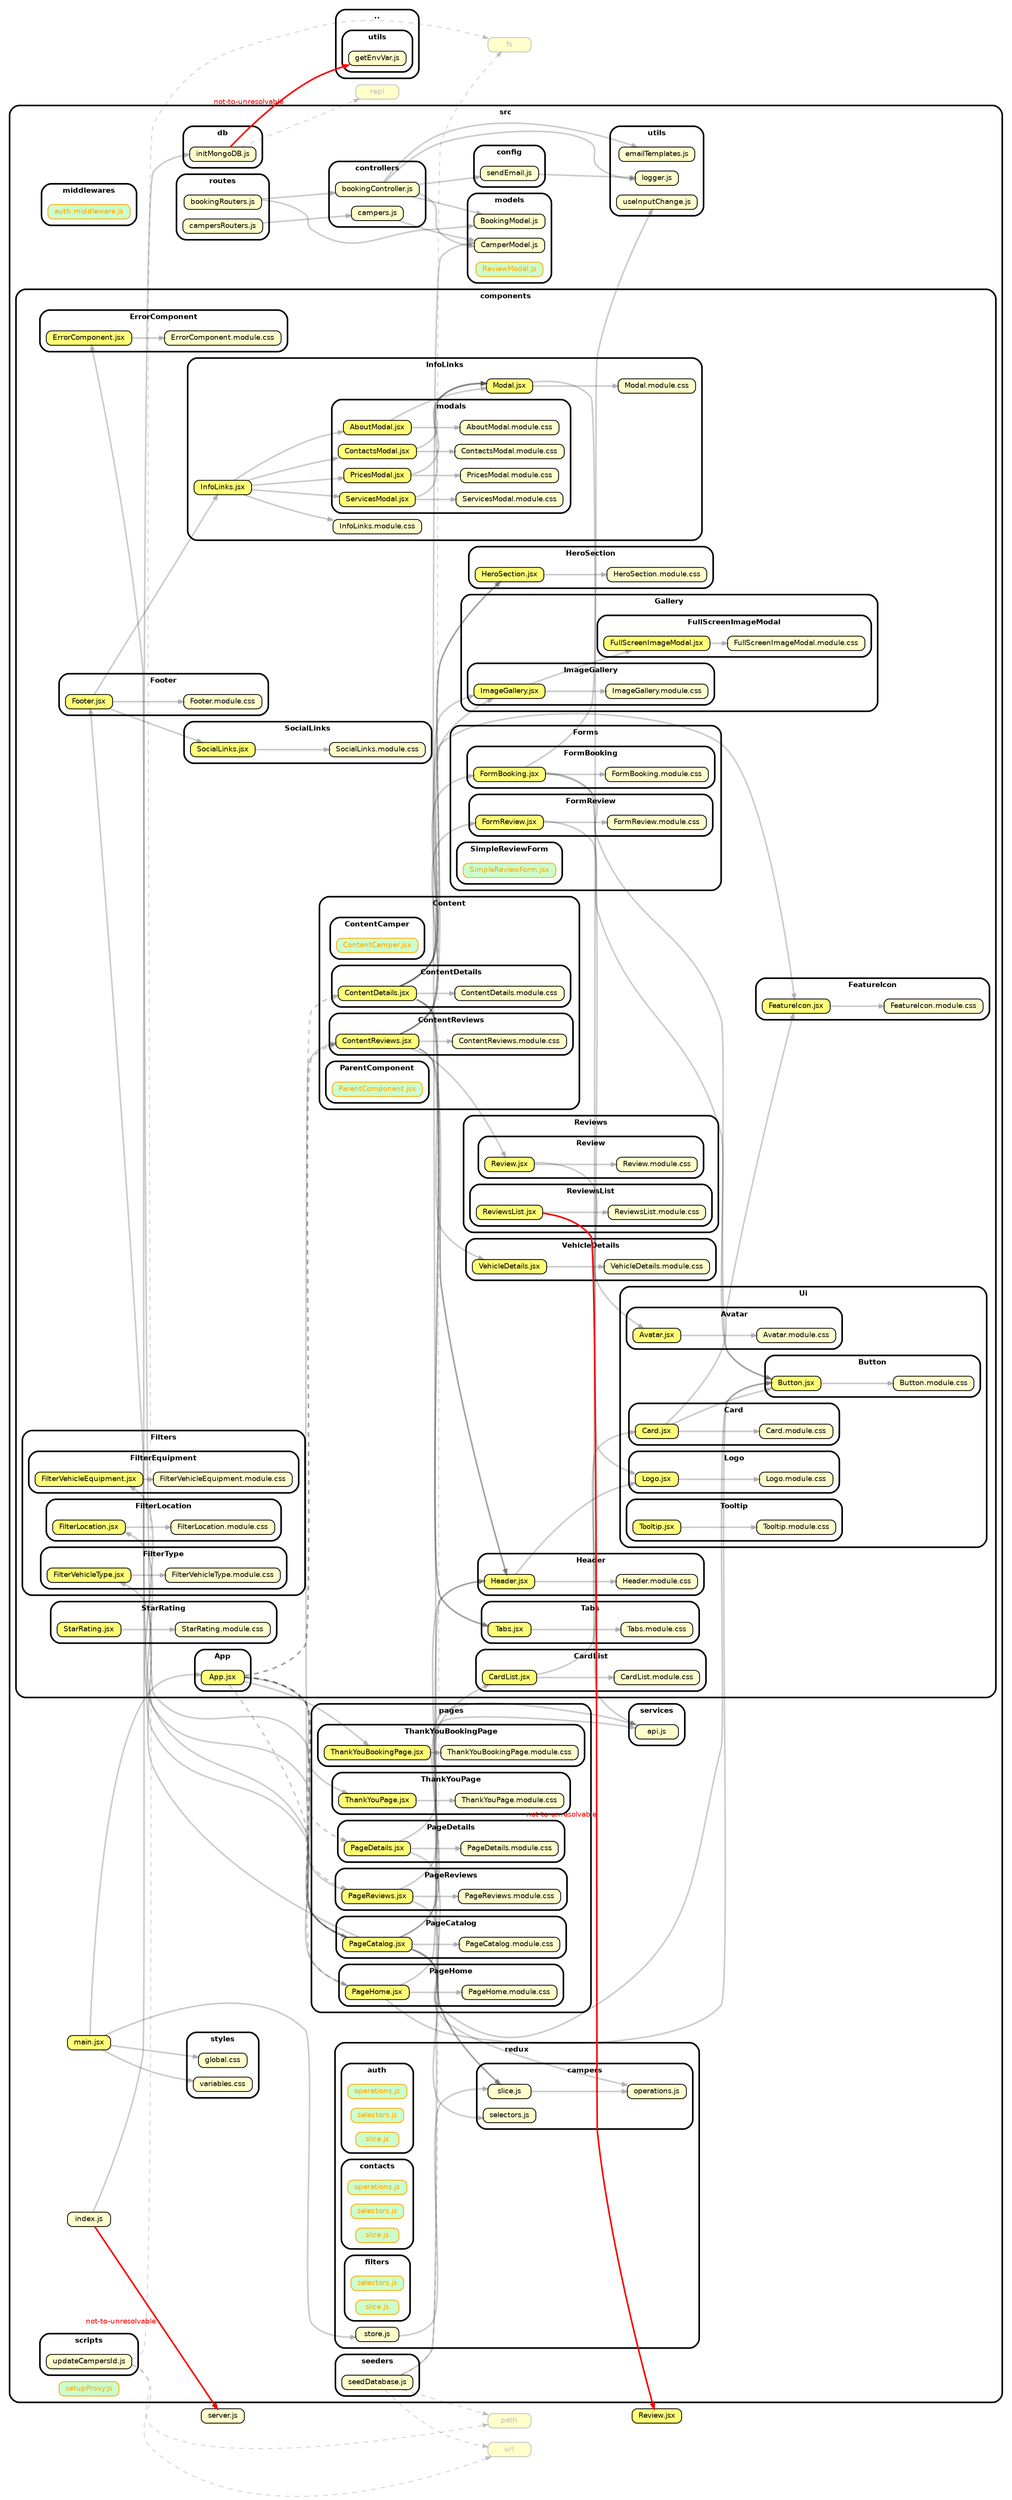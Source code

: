 strict digraph "dependency-cruiser output"{
    rankdir="LR" splines="true" overlap="false" nodesep="0.16" ranksep="0.18" fontname="Helvetica-bold" fontsize="9" style="rounded,bold,filled" fillcolor="#ffffff" compound="true"
    node [shape="box" style="rounded, filled" height="0.2" color="black" fillcolor="#ffffcc" fontcolor="black" fontname="Helvetica" fontsize="9"]
    edge [arrowhead="normal" arrowsize="0.6" penwidth="2.0" color="#00000033" fontname="Helvetica" fontsize="9"]

    subgraph "cluster_.." {label=".." subgraph "cluster_../utils" {label="utils" "../utils/getEnvVar.js" [label=<getEnvVar.js> tooltip="getEnvVar.js" ] } }
    "./Review.jsx" [label=<Review.jsx> tooltip="Review.jsx" fillcolor="#ffff77"]
    "./server.js" [label=<server.js> tooltip="server.js" ]
    "fs" [label=<fs> tooltip="fs" URL="https://nodejs.org/api/fs.html" color="grey" fontcolor="grey"]
    "path" [label=<path> tooltip="path" URL="https://nodejs.org/api/path.html" color="grey" fontcolor="grey"]
    "repl" [label=<repl> tooltip="repl" URL="https://nodejs.org/api/repl.html" color="grey" fontcolor="grey"]
    subgraph "cluster_src" {label="src" subgraph "cluster_src/components" {label="components" subgraph "cluster_src/components/App" {label="App" "src/components/App/App.jsx" [label=<App.jsx> tooltip="App.jsx" URL="src/components/App/App.jsx" fillcolor="#ffff77"] } } }
    "src/components/App/App.jsx" -> "src/pages/PageCatalog/PageCatalog.jsx" [style="dashed"]
    "src/components/App/App.jsx" -> "src/pages/PageDetails/PageDetails.jsx" [style="dashed"]
    "src/components/App/App.jsx" -> "src/pages/PageHome/PageHome.jsx" [style="dashed"]
    "src/components/App/App.jsx" -> "src/pages/PageReviews/PageReviews.jsx" [style="dashed"]
    "src/components/App/App.jsx" -> "src/pages/ThankYouBookingPage/ThankYouBookingPage.jsx"
    "src/components/App/App.jsx" -> "src/pages/ThankYouPage/ThankYouPage.jsx"
    "src/components/App/App.jsx" -> "src/components/Content/ContentDetails/ContentDetails.jsx" [style="dashed"]
    "src/components/App/App.jsx" -> "src/components/Content/ContentReviews/ContentReviews.jsx" [style="dashed"]
    subgraph "cluster_src" {label="src" subgraph "cluster_src/components" {label="components" subgraph "cluster_src/components/CardList" {label="CardList" "src/components/CardList/CardList.jsx" [label=<CardList.jsx> tooltip="CardList.jsx" URL="src/components/CardList/CardList.jsx" fillcolor="#ffff77"] } } }
    "src/components/CardList/CardList.jsx" -> "src/components/Ui/Card/Card.jsx"
    "src/components/CardList/CardList.jsx" -> "src/components/CardList/CardList.module.css"
    subgraph "cluster_src" {label="src" subgraph "cluster_src/components" {label="components" subgraph "cluster_src/components/CardList" {label="CardList" "src/components/CardList/CardList.module.css" [label=<CardList.module.css> tooltip="CardList.module.css" URL="src/components/CardList/CardList.module.css" ] } } }
    subgraph "cluster_src" {label="src" subgraph "cluster_src/components" {label="components" subgraph "cluster_src/components/Content" {label="Content" subgraph "cluster_src/components/Content/ContentCamper" {label="ContentCamper" "src/components/Content/ContentCamper/ContentCamper.jsx" [label=<ContentCamper.jsx> tooltip="no-orphans" URL="src/components/Content/ContentCamper/ContentCamper.jsx" fillcolor="#ccffcc" fontcolor="orange" color="orange"] } } } }
    subgraph "cluster_src" {label="src" subgraph "cluster_src/components" {label="components" subgraph "cluster_src/components/Content" {label="Content" subgraph "cluster_src/components/Content/ContentDetails" {label="ContentDetails" "src/components/Content/ContentDetails/ContentDetails.jsx" [label=<ContentDetails.jsx> tooltip="ContentDetails.jsx" URL="src/components/Content/ContentDetails/ContentDetails.jsx" fillcolor="#ffff77"] } } } }
    "src/components/Content/ContentDetails/ContentDetails.jsx" -> "src/components/FeatureIcon/FeatureIcon.jsx"
    "src/components/Content/ContentDetails/ContentDetails.jsx" -> "src/components/Forms/FormBooking/FormBooking.jsx"
    "src/components/Content/ContentDetails/ContentDetails.jsx" -> "src/components/Gallery/ImageGallery/ImageGallery.jsx"
    "src/components/Content/ContentDetails/ContentDetails.jsx" -> "src/components/Header/Header.jsx"
    "src/components/Content/ContentDetails/ContentDetails.jsx" -> "src/components/HeroSection/HeroSection.jsx"
    "src/components/Content/ContentDetails/ContentDetails.jsx" -> "src/components/Tabs/Tabs.jsx"
    "src/components/Content/ContentDetails/ContentDetails.jsx" -> "src/components/VehicleDetails/VehicleDetails.jsx"
    "src/components/Content/ContentDetails/ContentDetails.jsx" -> "src/components/Content/ContentDetails/ContentDetails.module.css"
    subgraph "cluster_src" {label="src" subgraph "cluster_src/components" {label="components" subgraph "cluster_src/components/Content" {label="Content" subgraph "cluster_src/components/Content/ContentDetails" {label="ContentDetails" "src/components/Content/ContentDetails/ContentDetails.module.css" [label=<ContentDetails.module.css> tooltip="ContentDetails.module.css" URL="src/components/Content/ContentDetails/ContentDetails.module.css" ] } } } }
    subgraph "cluster_src" {label="src" subgraph "cluster_src/components" {label="components" subgraph "cluster_src/components/Content" {label="Content" subgraph "cluster_src/components/Content/ContentReviews" {label="ContentReviews" "src/components/Content/ContentReviews/ContentReviews.jsx" [label=<ContentReviews.jsx> tooltip="ContentReviews.jsx" URL="src/components/Content/ContentReviews/ContentReviews.jsx" fillcolor="#ffff77"] } } } }
    "src/components/Content/ContentReviews/ContentReviews.jsx" -> "src/components/Forms/FormReview/FormReview.jsx"
    "src/components/Content/ContentReviews/ContentReviews.jsx" -> "src/components/Gallery/ImageGallery/ImageGallery.jsx"
    "src/components/Content/ContentReviews/ContentReviews.jsx" -> "src/components/Header/Header.jsx"
    "src/components/Content/ContentReviews/ContentReviews.jsx" -> "src/components/HeroSection/HeroSection.jsx"
    "src/components/Content/ContentReviews/ContentReviews.jsx" -> "src/components/Reviews/Review/Review.jsx"
    "src/components/Content/ContentReviews/ContentReviews.jsx" -> "src/components/Tabs/Tabs.jsx"
    "src/components/Content/ContentReviews/ContentReviews.jsx" -> "src/components/Content/ContentReviews/ContentReviews.module.css"
    subgraph "cluster_src" {label="src" subgraph "cluster_src/components" {label="components" subgraph "cluster_src/components/Content" {label="Content" subgraph "cluster_src/components/Content/ContentReviews" {label="ContentReviews" "src/components/Content/ContentReviews/ContentReviews.module.css" [label=<ContentReviews.module.css> tooltip="ContentReviews.module.css" URL="src/components/Content/ContentReviews/ContentReviews.module.css" ] } } } }
    subgraph "cluster_src" {label="src" subgraph "cluster_src/components" {label="components" subgraph "cluster_src/components/Content" {label="Content" subgraph "cluster_src/components/Content/ParentComponent" {label="ParentComponent" "src/components/Content/ParentComponent/ParentComponent.jsx" [label=<ParentComponent.jsx> tooltip="no-orphans" URL="src/components/Content/ParentComponent/ParentComponent.jsx" fillcolor="#ccffcc" fontcolor="orange" color="orange"] } } } }
    subgraph "cluster_src" {label="src" subgraph "cluster_src/components" {label="components" subgraph "cluster_src/components/ErrorComponent" {label="ErrorComponent" "src/components/ErrorComponent/ErrorComponent.jsx" [label=<ErrorComponent.jsx> tooltip="ErrorComponent.jsx" URL="src/components/ErrorComponent/ErrorComponent.jsx" fillcolor="#ffff77"] } } }
    "src/components/ErrorComponent/ErrorComponent.jsx" -> "src/components/ErrorComponent/ErrorComponent.module.css"
    subgraph "cluster_src" {label="src" subgraph "cluster_src/components" {label="components" subgraph "cluster_src/components/ErrorComponent" {label="ErrorComponent" "src/components/ErrorComponent/ErrorComponent.module.css" [label=<ErrorComponent.module.css> tooltip="ErrorComponent.module.css" URL="src/components/ErrorComponent/ErrorComponent.module.css" ] } } }
    subgraph "cluster_src" {label="src" subgraph "cluster_src/components" {label="components" subgraph "cluster_src/components/FeatureIcon" {label="FeatureIcon" "src/components/FeatureIcon/FeatureIcon.jsx" [label=<FeatureIcon.jsx> tooltip="FeatureIcon.jsx" URL="src/components/FeatureIcon/FeatureIcon.jsx" fillcolor="#ffff77"] } } }
    "src/components/FeatureIcon/FeatureIcon.jsx" -> "src/components/FeatureIcon/FeatureIcon.module.css"
    subgraph "cluster_src" {label="src" subgraph "cluster_src/components" {label="components" subgraph "cluster_src/components/FeatureIcon" {label="FeatureIcon" "src/components/FeatureIcon/FeatureIcon.module.css" [label=<FeatureIcon.module.css> tooltip="FeatureIcon.module.css" URL="src/components/FeatureIcon/FeatureIcon.module.css" ] } } }
    subgraph "cluster_src" {label="src" subgraph "cluster_src/components" {label="components" subgraph "cluster_src/components/Filters" {label="Filters" subgraph "cluster_src/components/Filters/FilterEquipment" {label="FilterEquipment" "src/components/Filters/FilterEquipment/FilterVehicleEquipment.jsx" [label=<FilterVehicleEquipment.jsx> tooltip="FilterVehicleEquipment.jsx" URL="src/components/Filters/FilterEquipment/FilterVehicleEquipment.jsx" fillcolor="#ffff77"] } } } }
    "src/components/Filters/FilterEquipment/FilterVehicleEquipment.jsx" -> "src/components/Filters/FilterEquipment/FilterVehicleEquipment.module.css"
    subgraph "cluster_src" {label="src" subgraph "cluster_src/components" {label="components" subgraph "cluster_src/components/Filters" {label="Filters" subgraph "cluster_src/components/Filters/FilterEquipment" {label="FilterEquipment" "src/components/Filters/FilterEquipment/FilterVehicleEquipment.module.css" [label=<FilterVehicleEquipment.module.css> tooltip="FilterVehicleEquipment.module.css" URL="src/components/Filters/FilterEquipment/FilterVehicleEquipment.module.css" ] } } } }
    subgraph "cluster_src" {label="src" subgraph "cluster_src/components" {label="components" subgraph "cluster_src/components/Filters" {label="Filters" subgraph "cluster_src/components/Filters/FilterLocation" {label="FilterLocation" "src/components/Filters/FilterLocation/FilterLocation.jsx" [label=<FilterLocation.jsx> tooltip="FilterLocation.jsx" URL="src/components/Filters/FilterLocation/FilterLocation.jsx" fillcolor="#ffff77"] } } } }
    "src/components/Filters/FilterLocation/FilterLocation.jsx" -> "src/components/Filters/FilterLocation/FilterLocation.module.css"
    subgraph "cluster_src" {label="src" subgraph "cluster_src/components" {label="components" subgraph "cluster_src/components/Filters" {label="Filters" subgraph "cluster_src/components/Filters/FilterLocation" {label="FilterLocation" "src/components/Filters/FilterLocation/FilterLocation.module.css" [label=<FilterLocation.module.css> tooltip="FilterLocation.module.css" URL="src/components/Filters/FilterLocation/FilterLocation.module.css" ] } } } }
    subgraph "cluster_src" {label="src" subgraph "cluster_src/components" {label="components" subgraph "cluster_src/components/Filters" {label="Filters" subgraph "cluster_src/components/Filters/FilterType" {label="FilterType" "src/components/Filters/FilterType/FilterVehicleType.jsx" [label=<FilterVehicleType.jsx> tooltip="FilterVehicleType.jsx" URL="src/components/Filters/FilterType/FilterVehicleType.jsx" fillcolor="#ffff77"] } } } }
    "src/components/Filters/FilterType/FilterVehicleType.jsx" -> "src/components/Filters/FilterType/FilterVehicleType.module.css"
    subgraph "cluster_src" {label="src" subgraph "cluster_src/components" {label="components" subgraph "cluster_src/components/Filters" {label="Filters" subgraph "cluster_src/components/Filters/FilterType" {label="FilterType" "src/components/Filters/FilterType/FilterVehicleType.module.css" [label=<FilterVehicleType.module.css> tooltip="FilterVehicleType.module.css" URL="src/components/Filters/FilterType/FilterVehicleType.module.css" ] } } } }
    subgraph "cluster_src" {label="src" subgraph "cluster_src/components" {label="components" subgraph "cluster_src/components/Footer" {label="Footer" "src/components/Footer/Footer.jsx" [label=<Footer.jsx> tooltip="Footer.jsx" URL="src/components/Footer/Footer.jsx" fillcolor="#ffff77"] } } }
    "src/components/Footer/Footer.jsx" -> "src/components/InfoLinks/InfoLinks.jsx"
    "src/components/Footer/Footer.jsx" -> "src/components/SocialLinks/SocialLinks.jsx"
    "src/components/Footer/Footer.jsx" -> "src/components/Footer/Footer.module.css"
    subgraph "cluster_src" {label="src" subgraph "cluster_src/components" {label="components" subgraph "cluster_src/components/Footer" {label="Footer" "src/components/Footer/Footer.module.css" [label=<Footer.module.css> tooltip="Footer.module.css" URL="src/components/Footer/Footer.module.css" ] } } }
    subgraph "cluster_src" {label="src" subgraph "cluster_src/components" {label="components" subgraph "cluster_src/components/Forms" {label="Forms" subgraph "cluster_src/components/Forms/FormBooking" {label="FormBooking" "src/components/Forms/FormBooking/FormBooking.jsx" [label=<FormBooking.jsx> tooltip="FormBooking.jsx" URL="src/components/Forms/FormBooking/FormBooking.jsx" fillcolor="#ffff77"] } } } }
    "src/components/Forms/FormBooking/FormBooking.jsx" -> "src/services/api.js"
    "src/components/Forms/FormBooking/FormBooking.jsx" -> "src/utils/useInputChange.js"
    "src/components/Forms/FormBooking/FormBooking.jsx" -> "src/components/Ui/Button/Button.jsx"
    "src/components/Forms/FormBooking/FormBooking.jsx" -> "src/components/Forms/FormBooking/FormBooking.module.css"
    subgraph "cluster_src" {label="src" subgraph "cluster_src/components" {label="components" subgraph "cluster_src/components/Forms" {label="Forms" subgraph "cluster_src/components/Forms/FormBooking" {label="FormBooking" "src/components/Forms/FormBooking/FormBooking.module.css" [label=<FormBooking.module.css> tooltip="FormBooking.module.css" URL="src/components/Forms/FormBooking/FormBooking.module.css" ] } } } }
    subgraph "cluster_src" {label="src" subgraph "cluster_src/components" {label="components" subgraph "cluster_src/components/Forms" {label="Forms" subgraph "cluster_src/components/Forms/FormReview" {label="FormReview" "src/components/Forms/FormReview/FormReview.jsx" [label=<FormReview.jsx> tooltip="FormReview.jsx" URL="src/components/Forms/FormReview/FormReview.jsx" fillcolor="#ffff77"] } } } }
    "src/components/Forms/FormReview/FormReview.jsx" -> "src/components/Ui/Button/Button.jsx"
    "src/components/Forms/FormReview/FormReview.jsx" -> "src/components/Forms/FormReview/FormReview.module.css"
    subgraph "cluster_src" {label="src" subgraph "cluster_src/components" {label="components" subgraph "cluster_src/components/Forms" {label="Forms" subgraph "cluster_src/components/Forms/FormReview" {label="FormReview" "src/components/Forms/FormReview/FormReview.module.css" [label=<FormReview.module.css> tooltip="FormReview.module.css" URL="src/components/Forms/FormReview/FormReview.module.css" ] } } } }
    subgraph "cluster_src" {label="src" subgraph "cluster_src/components" {label="components" subgraph "cluster_src/components/Forms" {label="Forms" subgraph "cluster_src/components/Forms/SimpleReviewForm" {label="SimpleReviewForm" "src/components/Forms/SimpleReviewForm/SimpleReviewForm.jsx" [label=<SimpleReviewForm.jsx> tooltip="no-orphans" URL="src/components/Forms/SimpleReviewForm/SimpleReviewForm.jsx" fillcolor="#ccffcc" fontcolor="orange" color="orange"] } } } }
    subgraph "cluster_src" {label="src" subgraph "cluster_src/components" {label="components" subgraph "cluster_src/components/Gallery" {label="Gallery" subgraph "cluster_src/components/Gallery/FullScreenImageModal" {label="FullScreenImageModal" "src/components/Gallery/FullScreenImageModal/FullScreenImageModal.jsx" [label=<FullScreenImageModal.jsx> tooltip="FullScreenImageModal.jsx" URL="src/components/Gallery/FullScreenImageModal/FullScreenImageModal.jsx" fillcolor="#ffff77"] } } } }
    "src/components/Gallery/FullScreenImageModal/FullScreenImageModal.jsx" -> "src/components/Gallery/FullScreenImageModal/FullScreenImageModal.module.css"
    subgraph "cluster_src" {label="src" subgraph "cluster_src/components" {label="components" subgraph "cluster_src/components/Gallery" {label="Gallery" subgraph "cluster_src/components/Gallery/FullScreenImageModal" {label="FullScreenImageModal" "src/components/Gallery/FullScreenImageModal/FullScreenImageModal.module.css" [label=<FullScreenImageModal.module.css> tooltip="FullScreenImageModal.module.css" URL="src/components/Gallery/FullScreenImageModal/FullScreenImageModal.module.css" ] } } } }
    subgraph "cluster_src" {label="src" subgraph "cluster_src/components" {label="components" subgraph "cluster_src/components/Gallery" {label="Gallery" subgraph "cluster_src/components/Gallery/ImageGallery" {label="ImageGallery" "src/components/Gallery/ImageGallery/ImageGallery.jsx" [label=<ImageGallery.jsx> tooltip="ImageGallery.jsx" URL="src/components/Gallery/ImageGallery/ImageGallery.jsx" fillcolor="#ffff77"] } } } }
    "src/components/Gallery/ImageGallery/ImageGallery.jsx" -> "src/components/Gallery/FullScreenImageModal/FullScreenImageModal.jsx"
    "src/components/Gallery/ImageGallery/ImageGallery.jsx" -> "src/components/Gallery/ImageGallery/ImageGallery.module.css"
    subgraph "cluster_src" {label="src" subgraph "cluster_src/components" {label="components" subgraph "cluster_src/components/Gallery" {label="Gallery" subgraph "cluster_src/components/Gallery/ImageGallery" {label="ImageGallery" "src/components/Gallery/ImageGallery/ImageGallery.module.css" [label=<ImageGallery.module.css> tooltip="ImageGallery.module.css" URL="src/components/Gallery/ImageGallery/ImageGallery.module.css" ] } } } }
    subgraph "cluster_src" {label="src" subgraph "cluster_src/components" {label="components" subgraph "cluster_src/components/Header" {label="Header" "src/components/Header/Header.jsx" [label=<Header.jsx> tooltip="Header.jsx" URL="src/components/Header/Header.jsx" fillcolor="#ffff77"] } } }
    "src/components/Header/Header.jsx" -> "src/components/Ui/Logo/Logo.jsx"
    "src/components/Header/Header.jsx" -> "src/components/Header/Header.module.css"
    subgraph "cluster_src" {label="src" subgraph "cluster_src/components" {label="components" subgraph "cluster_src/components/Header" {label="Header" "src/components/Header/Header.module.css" [label=<Header.module.css> tooltip="Header.module.css" URL="src/components/Header/Header.module.css" ] } } }
    subgraph "cluster_src" {label="src" subgraph "cluster_src/components" {label="components" subgraph "cluster_src/components/HeroSection" {label="HeroSection" "src/components/HeroSection/HeroSection.jsx" [label=<HeroSection.jsx> tooltip="HeroSection.jsx" URL="src/components/HeroSection/HeroSection.jsx" fillcolor="#ffff77"] } } }
    "src/components/HeroSection/HeroSection.jsx" -> "src/components/HeroSection/HeroSection.module.css"
    subgraph "cluster_src" {label="src" subgraph "cluster_src/components" {label="components" subgraph "cluster_src/components/HeroSection" {label="HeroSection" "src/components/HeroSection/HeroSection.module.css" [label=<HeroSection.module.css> tooltip="HeroSection.module.css" URL="src/components/HeroSection/HeroSection.module.css" ] } } }
    subgraph "cluster_src" {label="src" subgraph "cluster_src/components" {label="components" subgraph "cluster_src/components/InfoLinks" {label="InfoLinks" "src/components/InfoLinks/InfoLinks.jsx" [label=<InfoLinks.jsx> tooltip="InfoLinks.jsx" URL="src/components/InfoLinks/InfoLinks.jsx" fillcolor="#ffff77"] } } }
    "src/components/InfoLinks/InfoLinks.jsx" -> "src/components/InfoLinks/InfoLinks.module.css"
    "src/components/InfoLinks/InfoLinks.jsx" -> "src/components/InfoLinks/modals/AboutModal.jsx"
    "src/components/InfoLinks/InfoLinks.jsx" -> "src/components/InfoLinks/modals/ContactsModal.jsx"
    "src/components/InfoLinks/InfoLinks.jsx" -> "src/components/InfoLinks/modals/PricesModal.jsx"
    "src/components/InfoLinks/InfoLinks.jsx" -> "src/components/InfoLinks/modals/ServicesModal.jsx"
    subgraph "cluster_src" {label="src" subgraph "cluster_src/components" {label="components" subgraph "cluster_src/components/InfoLinks" {label="InfoLinks" "src/components/InfoLinks/InfoLinks.module.css" [label=<InfoLinks.module.css> tooltip="InfoLinks.module.css" URL="src/components/InfoLinks/InfoLinks.module.css" ] } } }
    subgraph "cluster_src" {label="src" subgraph "cluster_src/components" {label="components" subgraph "cluster_src/components/InfoLinks" {label="InfoLinks" "src/components/InfoLinks/Modal.jsx" [label=<Modal.jsx> tooltip="Modal.jsx" URL="src/components/InfoLinks/Modal.jsx" fillcolor="#ffff77"] } } }
    "src/components/InfoLinks/Modal.jsx" -> "src/components/Ui/Logo/Logo.jsx"
    "src/components/InfoLinks/Modal.jsx" -> "src/components/InfoLinks/Modal.module.css"
    subgraph "cluster_src" {label="src" subgraph "cluster_src/components" {label="components" subgraph "cluster_src/components/InfoLinks" {label="InfoLinks" "src/components/InfoLinks/Modal.module.css" [label=<Modal.module.css> tooltip="Modal.module.css" URL="src/components/InfoLinks/Modal.module.css" ] } } }
    subgraph "cluster_src" {label="src" subgraph "cluster_src/components" {label="components" subgraph "cluster_src/components/InfoLinks" {label="InfoLinks" subgraph "cluster_src/components/InfoLinks/modals" {label="modals" "src/components/InfoLinks/modals/AboutModal.jsx" [label=<AboutModal.jsx> tooltip="AboutModal.jsx" URL="src/components/InfoLinks/modals/AboutModal.jsx" fillcolor="#ffff77"] } } } }
    "src/components/InfoLinks/modals/AboutModal.jsx" -> "src/components/InfoLinks/Modal.jsx"
    "src/components/InfoLinks/modals/AboutModal.jsx" -> "src/components/InfoLinks/modals/AboutModal.module.css"
    subgraph "cluster_src" {label="src" subgraph "cluster_src/components" {label="components" subgraph "cluster_src/components/InfoLinks" {label="InfoLinks" subgraph "cluster_src/components/InfoLinks/modals" {label="modals" "src/components/InfoLinks/modals/AboutModal.module.css" [label=<AboutModal.module.css> tooltip="AboutModal.module.css" URL="src/components/InfoLinks/modals/AboutModal.module.css" ] } } } }
    subgraph "cluster_src" {label="src" subgraph "cluster_src/components" {label="components" subgraph "cluster_src/components/InfoLinks" {label="InfoLinks" subgraph "cluster_src/components/InfoLinks/modals" {label="modals" "src/components/InfoLinks/modals/ContactsModal.jsx" [label=<ContactsModal.jsx> tooltip="ContactsModal.jsx" URL="src/components/InfoLinks/modals/ContactsModal.jsx" fillcolor="#ffff77"] } } } }
    "src/components/InfoLinks/modals/ContactsModal.jsx" -> "src/components/InfoLinks/Modal.jsx"
    "src/components/InfoLinks/modals/ContactsModal.jsx" -> "src/components/InfoLinks/modals/ContactsModal.module.css"
    subgraph "cluster_src" {label="src" subgraph "cluster_src/components" {label="components" subgraph "cluster_src/components/InfoLinks" {label="InfoLinks" subgraph "cluster_src/components/InfoLinks/modals" {label="modals" "src/components/InfoLinks/modals/ContactsModal.module.css" [label=<ContactsModal.module.css> tooltip="ContactsModal.module.css" URL="src/components/InfoLinks/modals/ContactsModal.module.css" ] } } } }
    subgraph "cluster_src" {label="src" subgraph "cluster_src/components" {label="components" subgraph "cluster_src/components/InfoLinks" {label="InfoLinks" subgraph "cluster_src/components/InfoLinks/modals" {label="modals" "src/components/InfoLinks/modals/PricesModal.jsx" [label=<PricesModal.jsx> tooltip="PricesModal.jsx" URL="src/components/InfoLinks/modals/PricesModal.jsx" fillcolor="#ffff77"] } } } }
    "src/components/InfoLinks/modals/PricesModal.jsx" -> "src/components/InfoLinks/Modal.jsx"
    "src/components/InfoLinks/modals/PricesModal.jsx" -> "src/components/InfoLinks/modals/PricesModal.module.css"
    subgraph "cluster_src" {label="src" subgraph "cluster_src/components" {label="components" subgraph "cluster_src/components/InfoLinks" {label="InfoLinks" subgraph "cluster_src/components/InfoLinks/modals" {label="modals" "src/components/InfoLinks/modals/PricesModal.module.css" [label=<PricesModal.module.css> tooltip="PricesModal.module.css" URL="src/components/InfoLinks/modals/PricesModal.module.css" ] } } } }
    subgraph "cluster_src" {label="src" subgraph "cluster_src/components" {label="components" subgraph "cluster_src/components/InfoLinks" {label="InfoLinks" subgraph "cluster_src/components/InfoLinks/modals" {label="modals" "src/components/InfoLinks/modals/ServicesModal.jsx" [label=<ServicesModal.jsx> tooltip="ServicesModal.jsx" URL="src/components/InfoLinks/modals/ServicesModal.jsx" fillcolor="#ffff77"] } } } }
    "src/components/InfoLinks/modals/ServicesModal.jsx" -> "src/components/InfoLinks/Modal.jsx"
    "src/components/InfoLinks/modals/ServicesModal.jsx" -> "src/components/InfoLinks/modals/ServicesModal.module.css"
    subgraph "cluster_src" {label="src" subgraph "cluster_src/components" {label="components" subgraph "cluster_src/components/InfoLinks" {label="InfoLinks" subgraph "cluster_src/components/InfoLinks/modals" {label="modals" "src/components/InfoLinks/modals/ServicesModal.module.css" [label=<ServicesModal.module.css> tooltip="ServicesModal.module.css" URL="src/components/InfoLinks/modals/ServicesModal.module.css" ] } } } }
    subgraph "cluster_src" {label="src" subgraph "cluster_src/components" {label="components" subgraph "cluster_src/components/Reviews" {label="Reviews" subgraph "cluster_src/components/Reviews/Review" {label="Review" "src/components/Reviews/Review/Review.jsx" [label=<Review.jsx> tooltip="Review.jsx" URL="src/components/Reviews/Review/Review.jsx" fillcolor="#ffff77"] } } } }
    "src/components/Reviews/Review/Review.jsx" -> "src/components/Ui/Avatar/Avatar.jsx"
    "src/components/Reviews/Review/Review.jsx" -> "src/components/Reviews/Review/Review.module.css"
    subgraph "cluster_src" {label="src" subgraph "cluster_src/components" {label="components" subgraph "cluster_src/components/Reviews" {label="Reviews" subgraph "cluster_src/components/Reviews/Review" {label="Review" "src/components/Reviews/Review/Review.module.css" [label=<Review.module.css> tooltip="Review.module.css" URL="src/components/Reviews/Review/Review.module.css" ] } } } }
    subgraph "cluster_src" {label="src" subgraph "cluster_src/components" {label="components" subgraph "cluster_src/components/Reviews" {label="Reviews" subgraph "cluster_src/components/Reviews/ReviewsList" {label="ReviewsList" "src/components/Reviews/ReviewsList/ReviewsList.jsx" [label=<ReviewsList.jsx> tooltip="ReviewsList.jsx" URL="src/components/Reviews/ReviewsList/ReviewsList.jsx" fillcolor="#ffff77"] } } } }
    "src/components/Reviews/ReviewsList/ReviewsList.jsx" -> "./Review.jsx" [xlabel="not-to-unresolvable" tooltip="not-to-unresolvable" fontcolor="red" color="red"]
    "src/components/Reviews/ReviewsList/ReviewsList.jsx" -> "src/components/Reviews/ReviewsList/ReviewsList.module.css"
    subgraph "cluster_src" {label="src" subgraph "cluster_src/components" {label="components" subgraph "cluster_src/components/Reviews" {label="Reviews" subgraph "cluster_src/components/Reviews/ReviewsList" {label="ReviewsList" "src/components/Reviews/ReviewsList/ReviewsList.module.css" [label=<ReviewsList.module.css> tooltip="ReviewsList.module.css" URL="src/components/Reviews/ReviewsList/ReviewsList.module.css" ] } } } }
    subgraph "cluster_src" {label="src" subgraph "cluster_src/components" {label="components" subgraph "cluster_src/components/SocialLinks" {label="SocialLinks" "src/components/SocialLinks/SocialLinks.jsx" [label=<SocialLinks.jsx> tooltip="SocialLinks.jsx" URL="src/components/SocialLinks/SocialLinks.jsx" fillcolor="#ffff77"] } } }
    "src/components/SocialLinks/SocialLinks.jsx" -> "src/components/SocialLinks/SocialLinks.module.css"
    subgraph "cluster_src" {label="src" subgraph "cluster_src/components" {label="components" subgraph "cluster_src/components/SocialLinks" {label="SocialLinks" "src/components/SocialLinks/SocialLinks.module.css" [label=<SocialLinks.module.css> tooltip="SocialLinks.module.css" URL="src/components/SocialLinks/SocialLinks.module.css" ] } } }
    subgraph "cluster_src" {label="src" subgraph "cluster_src/components" {label="components" subgraph "cluster_src/components/StarRating" {label="StarRating" "src/components/StarRating/StarRating.jsx" [label=<StarRating.jsx> tooltip="StarRating.jsx" URL="src/components/StarRating/StarRating.jsx" fillcolor="#ffff77"] } } }
    "src/components/StarRating/StarRating.jsx" -> "src/components/StarRating/StarRating.module.css"
    subgraph "cluster_src" {label="src" subgraph "cluster_src/components" {label="components" subgraph "cluster_src/components/StarRating" {label="StarRating" "src/components/StarRating/StarRating.module.css" [label=<StarRating.module.css> tooltip="StarRating.module.css" URL="src/components/StarRating/StarRating.module.css" ] } } }
    subgraph "cluster_src" {label="src" subgraph "cluster_src/components" {label="components" subgraph "cluster_src/components/Tabs" {label="Tabs" "src/components/Tabs/Tabs.jsx" [label=<Tabs.jsx> tooltip="Tabs.jsx" URL="src/components/Tabs/Tabs.jsx" fillcolor="#ffff77"] } } }
    "src/components/Tabs/Tabs.jsx" -> "src/components/Tabs/Tabs.module.css"
    subgraph "cluster_src" {label="src" subgraph "cluster_src/components" {label="components" subgraph "cluster_src/components/Tabs" {label="Tabs" "src/components/Tabs/Tabs.module.css" [label=<Tabs.module.css> tooltip="Tabs.module.css" URL="src/components/Tabs/Tabs.module.css" ] } } }
    subgraph "cluster_src" {label="src" subgraph "cluster_src/components" {label="components" subgraph "cluster_src/components/Ui" {label="Ui" subgraph "cluster_src/components/Ui/Avatar" {label="Avatar" "src/components/Ui/Avatar/Avatar.jsx" [label=<Avatar.jsx> tooltip="Avatar.jsx" URL="src/components/Ui/Avatar/Avatar.jsx" fillcolor="#ffff77"] } } } }
    "src/components/Ui/Avatar/Avatar.jsx" -> "src/components/Ui/Avatar/Avatar.module.css"
    subgraph "cluster_src" {label="src" subgraph "cluster_src/components" {label="components" subgraph "cluster_src/components/Ui" {label="Ui" subgraph "cluster_src/components/Ui/Avatar" {label="Avatar" "src/components/Ui/Avatar/Avatar.module.css" [label=<Avatar.module.css> tooltip="Avatar.module.css" URL="src/components/Ui/Avatar/Avatar.module.css" ] } } } }
    subgraph "cluster_src" {label="src" subgraph "cluster_src/components" {label="components" subgraph "cluster_src/components/Ui" {label="Ui" subgraph "cluster_src/components/Ui/Button" {label="Button" "src/components/Ui/Button/Button.jsx" [label=<Button.jsx> tooltip="Button.jsx" URL="src/components/Ui/Button/Button.jsx" fillcolor="#ffff77"] } } } }
    "src/components/Ui/Button/Button.jsx" -> "src/components/Ui/Button/Button.module.css"
    subgraph "cluster_src" {label="src" subgraph "cluster_src/components" {label="components" subgraph "cluster_src/components/Ui" {label="Ui" subgraph "cluster_src/components/Ui/Button" {label="Button" "src/components/Ui/Button/Button.module.css" [label=<Button.module.css> tooltip="Button.module.css" URL="src/components/Ui/Button/Button.module.css" ] } } } }
    subgraph "cluster_src" {label="src" subgraph "cluster_src/components" {label="components" subgraph "cluster_src/components/Ui" {label="Ui" subgraph "cluster_src/components/Ui/Card" {label="Card" "src/components/Ui/Card/Card.jsx" [label=<Card.jsx> tooltip="Card.jsx" URL="src/components/Ui/Card/Card.jsx" fillcolor="#ffff77"] } } } }
    "src/components/Ui/Card/Card.jsx" -> "src/components/FeatureIcon/FeatureIcon.jsx"
    "src/components/Ui/Card/Card.jsx" -> "src/components/Ui/Button/Button.jsx"
    "src/components/Ui/Card/Card.jsx" -> "src/components/Ui/Card/Card.module.css"
    subgraph "cluster_src" {label="src" subgraph "cluster_src/components" {label="components" subgraph "cluster_src/components/Ui" {label="Ui" subgraph "cluster_src/components/Ui/Card" {label="Card" "src/components/Ui/Card/Card.module.css" [label=<Card.module.css> tooltip="Card.module.css" URL="src/components/Ui/Card/Card.module.css" ] } } } }
    subgraph "cluster_src" {label="src" subgraph "cluster_src/components" {label="components" subgraph "cluster_src/components/Ui" {label="Ui" subgraph "cluster_src/components/Ui/Logo" {label="Logo" "src/components/Ui/Logo/Logo.jsx" [label=<Logo.jsx> tooltip="Logo.jsx" URL="src/components/Ui/Logo/Logo.jsx" fillcolor="#ffff77"] } } } }
    "src/components/Ui/Logo/Logo.jsx" -> "src/components/Ui/Logo/Logo.module.css"
    subgraph "cluster_src" {label="src" subgraph "cluster_src/components" {label="components" subgraph "cluster_src/components/Ui" {label="Ui" subgraph "cluster_src/components/Ui/Logo" {label="Logo" "src/components/Ui/Logo/Logo.module.css" [label=<Logo.module.css> tooltip="Logo.module.css" URL="src/components/Ui/Logo/Logo.module.css" ] } } } }
    subgraph "cluster_src" {label="src" subgraph "cluster_src/components" {label="components" subgraph "cluster_src/components/Ui" {label="Ui" subgraph "cluster_src/components/Ui/Tooltip" {label="Tooltip" "src/components/Ui/Tooltip/Tooltip.jsx" [label=<Tooltip.jsx> tooltip="Tooltip.jsx" URL="src/components/Ui/Tooltip/Tooltip.jsx" fillcolor="#ffff77"] } } } }
    "src/components/Ui/Tooltip/Tooltip.jsx" -> "src/components/Ui/Tooltip/Tooltip.module.css"
    subgraph "cluster_src" {label="src" subgraph "cluster_src/components" {label="components" subgraph "cluster_src/components/Ui" {label="Ui" subgraph "cluster_src/components/Ui/Tooltip" {label="Tooltip" "src/components/Ui/Tooltip/Tooltip.module.css" [label=<Tooltip.module.css> tooltip="Tooltip.module.css" URL="src/components/Ui/Tooltip/Tooltip.module.css" ] } } } }
    subgraph "cluster_src" {label="src" subgraph "cluster_src/components" {label="components" subgraph "cluster_src/components/VehicleDetails" {label="VehicleDetails" "src/components/VehicleDetails/VehicleDetails.jsx" [label=<VehicleDetails.jsx> tooltip="VehicleDetails.jsx" URL="src/components/VehicleDetails/VehicleDetails.jsx" fillcolor="#ffff77"] } } }
    "src/components/VehicleDetails/VehicleDetails.jsx" -> "src/components/VehicleDetails/VehicleDetails.module.css"
    subgraph "cluster_src" {label="src" subgraph "cluster_src/components" {label="components" subgraph "cluster_src/components/VehicleDetails" {label="VehicleDetails" "src/components/VehicleDetails/VehicleDetails.module.css" [label=<VehicleDetails.module.css> tooltip="VehicleDetails.module.css" URL="src/components/VehicleDetails/VehicleDetails.module.css" ] } } }
    subgraph "cluster_src" {label="src" subgraph "cluster_src/config" {label="config" "src/config/sendEmail.js" [label=<sendEmail.js> tooltip="sendEmail.js" URL="src/config/sendEmail.js" ] } }
    "src/config/sendEmail.js" -> "src/utils/logger.js"
    subgraph "cluster_src" {label="src" subgraph "cluster_src/controllers" {label="controllers" "src/controllers/bookingController.js" [label=<bookingController.js> tooltip="bookingController.js" URL="src/controllers/bookingController.js" ] } }
    "src/controllers/bookingController.js" -> "src/config/sendEmail.js"
    "src/controllers/bookingController.js" -> "src/models/BookingModel.js"
    "src/controllers/bookingController.js" -> "src/models/CamperModel.js"
    "src/controllers/bookingController.js" -> "src/utils/emailTemplates.js"
    "src/controllers/bookingController.js" -> "src/utils/logger.js"
    subgraph "cluster_src" {label="src" subgraph "cluster_src/controllers" {label="controllers" "src/controllers/campers.js" [label=<campers.js> tooltip="campers.js" URL="src/controllers/campers.js" ] } }
    "src/controllers/campers.js" -> "src/models/CamperModel.js"
    subgraph "cluster_src" {label="src" subgraph "cluster_src/db" {label="db" "src/db/initMongoDB.js" [label=<initMongoDB.js> tooltip="initMongoDB.js" URL="src/db/initMongoDB.js" ] } }
    "src/db/initMongoDB.js" -> "../utils/getEnvVar.js" [xlabel="not-to-unresolvable" tooltip="not-to-unresolvable" fontcolor="red" color="red"]
    "src/db/initMongoDB.js" -> "repl" [style="dashed" penwidth="1.0"]
    subgraph "cluster_src" {label="src" "src/index.js" [label=<index.js> tooltip="index.js" URL="src/index.js" ] }
    "src/index.js" -> "src/db/initMongoDB.js"
    "src/index.js" -> "./server.js" [xlabel="not-to-unresolvable" tooltip="not-to-unresolvable" fontcolor="red" color="red"]
    subgraph "cluster_src" {label="src" "src/main.jsx" [label=<main.jsx> tooltip="main.jsx" URL="src/main.jsx" fillcolor="#ffff77"] }
    "src/main.jsx" -> "src/components/App/App.jsx"
    "src/main.jsx" -> "src/redux/store.js"
    "src/main.jsx" -> "src/styles/global.css"
    "src/main.jsx" -> "src/styles/variables.css"
    subgraph "cluster_src" {label="src" subgraph "cluster_src/middlewares" {label="middlewares" "src/middlewares/auth.middleware.js" [label=<auth.middleware.js> tooltip="no-orphans" URL="src/middlewares/auth.middleware.js" fillcolor="#ccffcc" fontcolor="orange" color="orange"] } }
    subgraph "cluster_src" {label="src" subgraph "cluster_src/models" {label="models" "src/models/BookingModel.js" [label=<BookingModel.js> tooltip="BookingModel.js" URL="src/models/BookingModel.js" ] } }
    subgraph "cluster_src" {label="src" subgraph "cluster_src/models" {label="models" "src/models/CamperModel.js" [label=<CamperModel.js> tooltip="CamperModel.js" URL="src/models/CamperModel.js" ] } }
    subgraph "cluster_src" {label="src" subgraph "cluster_src/models" {label="models" "src/models/ReviewModel.js" [label=<ReviewModel.js> tooltip="no-orphans" URL="src/models/ReviewModel.js" fillcolor="#ccffcc" fontcolor="orange" color="orange"] } }
    subgraph "cluster_src" {label="src" subgraph "cluster_src/pages" {label="pages" subgraph "cluster_src/pages/PageCatalog" {label="PageCatalog" "src/pages/PageCatalog/PageCatalog.jsx" [label=<PageCatalog.jsx> tooltip="PageCatalog.jsx" URL="src/pages/PageCatalog/PageCatalog.jsx" fillcolor="#ffff77"] } } }
    "src/pages/PageCatalog/PageCatalog.jsx" -> "src/components/CardList/CardList.jsx"
    "src/pages/PageCatalog/PageCatalog.jsx" -> "src/components/ErrorComponent/ErrorComponent.jsx"
    "src/pages/PageCatalog/PageCatalog.jsx" -> "src/components/Filters/FilterEquipment/FilterVehicleEquipment.jsx"
    "src/pages/PageCatalog/PageCatalog.jsx" -> "src/components/Filters/FilterLocation/FilterLocation.jsx"
    "src/pages/PageCatalog/PageCatalog.jsx" -> "src/components/Filters/FilterType/FilterVehicleType.jsx"
    "src/pages/PageCatalog/PageCatalog.jsx" -> "src/components/Header/Header.jsx"
    "src/pages/PageCatalog/PageCatalog.jsx" -> "src/components/Ui/Button/Button.jsx"
    "src/pages/PageCatalog/PageCatalog.jsx" -> "src/redux/campers/operations.js"
    "src/pages/PageCatalog/PageCatalog.jsx" -> "src/redux/campers/selectors.js"
    "src/pages/PageCatalog/PageCatalog.jsx" -> "src/pages/PageCatalog/PageCatalog.module.css"
    subgraph "cluster_src" {label="src" subgraph "cluster_src/pages" {label="pages" subgraph "cluster_src/pages/PageCatalog" {label="PageCatalog" "src/pages/PageCatalog/PageCatalog.module.css" [label=<PageCatalog.module.css> tooltip="PageCatalog.module.css" URL="src/pages/PageCatalog/PageCatalog.module.css" ] } } }
    subgraph "cluster_src" {label="src" subgraph "cluster_src/pages" {label="pages" subgraph "cluster_src/pages/PageDetails" {label="PageDetails" "src/pages/PageDetails/PageDetails.jsx" [label=<PageDetails.jsx> tooltip="PageDetails.jsx" URL="src/pages/PageDetails/PageDetails.jsx" fillcolor="#ffff77"] } } }
    "src/pages/PageDetails/PageDetails.jsx" -> "src/redux/campers/slice.js"
    "src/pages/PageDetails/PageDetails.jsx" -> "src/services/api.js"
    "src/pages/PageDetails/PageDetails.jsx" -> "src/pages/PageDetails/PageDetails.module.css"
    subgraph "cluster_src" {label="src" subgraph "cluster_src/pages" {label="pages" subgraph "cluster_src/pages/PageDetails" {label="PageDetails" "src/pages/PageDetails/PageDetails.module.css" [label=<PageDetails.module.css> tooltip="PageDetails.module.css" URL="src/pages/PageDetails/PageDetails.module.css" ] } } }
    subgraph "cluster_src" {label="src" subgraph "cluster_src/pages" {label="pages" subgraph "cluster_src/pages/PageHome" {label="PageHome" "src/pages/PageHome/PageHome.jsx" [label=<PageHome.jsx> tooltip="PageHome.jsx" URL="src/pages/PageHome/PageHome.jsx" fillcolor="#ffff77"] } } }
    "src/pages/PageHome/PageHome.jsx" -> "src/components/Footer/Footer.jsx"
    "src/pages/PageHome/PageHome.jsx" -> "src/components/Header/Header.jsx"
    "src/pages/PageHome/PageHome.jsx" -> "src/components/Ui/Button/Button.jsx"
    "src/pages/PageHome/PageHome.jsx" -> "src/pages/PageHome/PageHome.module.css"
    subgraph "cluster_src" {label="src" subgraph "cluster_src/pages" {label="pages" subgraph "cluster_src/pages/PageHome" {label="PageHome" "src/pages/PageHome/PageHome.module.css" [label=<PageHome.module.css> tooltip="PageHome.module.css" URL="src/pages/PageHome/PageHome.module.css" ] } } }
    subgraph "cluster_src" {label="src" subgraph "cluster_src/pages" {label="pages" subgraph "cluster_src/pages/PageReviews" {label="PageReviews" "src/pages/PageReviews/PageReviews.jsx" [label=<PageReviews.jsx> tooltip="PageReviews.jsx" URL="src/pages/PageReviews/PageReviews.jsx" fillcolor="#ffff77"] } } }
    "src/pages/PageReviews/PageReviews.jsx" -> "src/components/Content/ContentReviews/ContentReviews.jsx"
    "src/pages/PageReviews/PageReviews.jsx" -> "src/redux/campers/slice.js"
    "src/pages/PageReviews/PageReviews.jsx" -> "src/services/api.js"
    "src/pages/PageReviews/PageReviews.jsx" -> "src/pages/PageReviews/PageReviews.module.css"
    subgraph "cluster_src" {label="src" subgraph "cluster_src/pages" {label="pages" subgraph "cluster_src/pages/PageReviews" {label="PageReviews" "src/pages/PageReviews/PageReviews.module.css" [label=<PageReviews.module.css> tooltip="PageReviews.module.css" URL="src/pages/PageReviews/PageReviews.module.css" ] } } }
    subgraph "cluster_src" {label="src" subgraph "cluster_src/pages" {label="pages" subgraph "cluster_src/pages/ThankYouBookingPage" {label="ThankYouBookingPage" "src/pages/ThankYouBookingPage/ThankYouBookingPage.jsx" [label=<ThankYouBookingPage.jsx> tooltip="ThankYouBookingPage.jsx" URL="src/pages/ThankYouBookingPage/ThankYouBookingPage.jsx" fillcolor="#ffff77"] } } }
    "src/pages/ThankYouBookingPage/ThankYouBookingPage.jsx" -> "src/pages/ThankYouBookingPage/ThankYouBookingPage.module.css"
    subgraph "cluster_src" {label="src" subgraph "cluster_src/pages" {label="pages" subgraph "cluster_src/pages/ThankYouBookingPage" {label="ThankYouBookingPage" "src/pages/ThankYouBookingPage/ThankYouBookingPage.module.css" [label=<ThankYouBookingPage.module.css> tooltip="ThankYouBookingPage.module.css" URL="src/pages/ThankYouBookingPage/ThankYouBookingPage.module.css" ] } } }
    subgraph "cluster_src" {label="src" subgraph "cluster_src/pages" {label="pages" subgraph "cluster_src/pages/ThankYouPage" {label="ThankYouPage" "src/pages/ThankYouPage/ThankYouPage.jsx" [label=<ThankYouPage.jsx> tooltip="ThankYouPage.jsx" URL="src/pages/ThankYouPage/ThankYouPage.jsx" fillcolor="#ffff77"] } } }
    "src/pages/ThankYouPage/ThankYouPage.jsx" -> "src/pages/ThankYouPage/ThankYouPage.module.css"
    subgraph "cluster_src" {label="src" subgraph "cluster_src/pages" {label="pages" subgraph "cluster_src/pages/ThankYouPage" {label="ThankYouPage" "src/pages/ThankYouPage/ThankYouPage.module.css" [label=<ThankYouPage.module.css> tooltip="ThankYouPage.module.css" URL="src/pages/ThankYouPage/ThankYouPage.module.css" ] } } }
    subgraph "cluster_src" {label="src" subgraph "cluster_src/redux" {label="redux" subgraph "cluster_src/redux/auth" {label="auth" "src/redux/auth/operations.js" [label=<operations.js> tooltip="no-orphans" URL="src/redux/auth/operations.js" fillcolor="#ccffcc" fontcolor="orange" color="orange"] } } }
    subgraph "cluster_src" {label="src" subgraph "cluster_src/redux" {label="redux" subgraph "cluster_src/redux/auth" {label="auth" "src/redux/auth/selectors.js" [label=<selectors.js> tooltip="no-orphans" URL="src/redux/auth/selectors.js" fillcolor="#ccffcc" fontcolor="orange" color="orange"] } } }
    subgraph "cluster_src" {label="src" subgraph "cluster_src/redux" {label="redux" subgraph "cluster_src/redux/auth" {label="auth" "src/redux/auth/slice.js" [label=<slice.js> tooltip="no-orphans" URL="src/redux/auth/slice.js" fillcolor="#ccffcc" fontcolor="orange" color="orange"] } } }
    subgraph "cluster_src" {label="src" subgraph "cluster_src/redux" {label="redux" subgraph "cluster_src/redux/campers" {label="campers" "src/redux/campers/operations.js" [label=<operations.js> tooltip="operations.js" URL="src/redux/campers/operations.js" ] } } }
    subgraph "cluster_src" {label="src" subgraph "cluster_src/redux" {label="redux" subgraph "cluster_src/redux/campers" {label="campers" "src/redux/campers/selectors.js" [label=<selectors.js> tooltip="selectors.js" URL="src/redux/campers/selectors.js" ] } } }
    subgraph "cluster_src" {label="src" subgraph "cluster_src/redux" {label="redux" subgraph "cluster_src/redux/campers" {label="campers" "src/redux/campers/slice.js" [label=<slice.js> tooltip="slice.js" URL="src/redux/campers/slice.js" ] } } }
    "src/redux/campers/slice.js" -> "src/redux/campers/operations.js"
    subgraph "cluster_src" {label="src" subgraph "cluster_src/redux" {label="redux" subgraph "cluster_src/redux/contacts" {label="contacts" "src/redux/contacts/operations.js" [label=<operations.js> tooltip="no-orphans" URL="src/redux/contacts/operations.js" fillcolor="#ccffcc" fontcolor="orange" color="orange"] } } }
    subgraph "cluster_src" {label="src" subgraph "cluster_src/redux" {label="redux" subgraph "cluster_src/redux/contacts" {label="contacts" "src/redux/contacts/selectors.js" [label=<selectors.js> tooltip="no-orphans" URL="src/redux/contacts/selectors.js" fillcolor="#ccffcc" fontcolor="orange" color="orange"] } } }
    subgraph "cluster_src" {label="src" subgraph "cluster_src/redux" {label="redux" subgraph "cluster_src/redux/contacts" {label="contacts" "src/redux/contacts/slice.js" [label=<slice.js> tooltip="no-orphans" URL="src/redux/contacts/slice.js" fillcolor="#ccffcc" fontcolor="orange" color="orange"] } } }
    subgraph "cluster_src" {label="src" subgraph "cluster_src/redux" {label="redux" subgraph "cluster_src/redux/filters" {label="filters" "src/redux/filters/selectors.js" [label=<selectors.js> tooltip="no-orphans" URL="src/redux/filters/selectors.js" fillcolor="#ccffcc" fontcolor="orange" color="orange"] } } }
    subgraph "cluster_src" {label="src" subgraph "cluster_src/redux" {label="redux" subgraph "cluster_src/redux/filters" {label="filters" "src/redux/filters/slice.js" [label=<slice.js> tooltip="no-orphans" URL="src/redux/filters/slice.js" fillcolor="#ccffcc" fontcolor="orange" color="orange"] } } }
    subgraph "cluster_src" {label="src" subgraph "cluster_src/redux" {label="redux" "src/redux/store.js" [label=<store.js> tooltip="store.js" URL="src/redux/store.js" ] } }
    "src/redux/store.js" -> "src/redux/campers/slice.js"
    subgraph "cluster_src" {label="src" subgraph "cluster_src/routes" {label="routes" "src/routes/bookingRouters.js" [label=<bookingRouters.js> tooltip="bookingRouters.js" URL="src/routes/bookingRouters.js" ] } }
    "src/routes/bookingRouters.js" -> "src/controllers/bookingController.js"
    "src/routes/bookingRouters.js" -> "src/models/BookingModel.js"
    subgraph "cluster_src" {label="src" subgraph "cluster_src/routes" {label="routes" "src/routes/campersRouters.js" [label=<campersRouters.js> tooltip="campersRouters.js" URL="src/routes/campersRouters.js" ] } }
    "src/routes/campersRouters.js" -> "src/controllers/campers.js"
    subgraph "cluster_src" {label="src" subgraph "cluster_src/scripts" {label="scripts" "src/scripts/updateCampersId.js" [label=<updateCampersId.js> tooltip="updateCampersId.js" URL="src/scripts/updateCampersId.js" ] } }
    "src/scripts/updateCampersId.js" -> "fs" [style="dashed" penwidth="1.0"]
    "src/scripts/updateCampersId.js" -> "path" [style="dashed" penwidth="1.0"]
    "src/scripts/updateCampersId.js" -> "url" [style="dashed" penwidth="1.0"]
    subgraph "cluster_src" {label="src" subgraph "cluster_src/seeders" {label="seeders" "src/seeders/seedDatabase.js" [label=<seedDatabase.js> tooltip="seedDatabase.js" URL="src/seeders/seedDatabase.js" ] } }
    "src/seeders/seedDatabase.js" -> "src/models/CamperModel.js"
    "src/seeders/seedDatabase.js" -> "fs" [style="dashed" penwidth="1.0"]
    "src/seeders/seedDatabase.js" -> "path" [style="dashed" penwidth="1.0"]
    "src/seeders/seedDatabase.js" -> "url" [style="dashed" penwidth="1.0"]
    subgraph "cluster_src" {label="src" subgraph "cluster_src/services" {label="services" "src/services/api.js" [label=<api.js> tooltip="api.js" URL="src/services/api.js" ] } }
    subgraph "cluster_src" {label="src" "src/setupProxy.js" [label=<setupProxy.js> tooltip="no-orphans" URL="src/setupProxy.js" fillcolor="#ccffcc" fontcolor="orange" color="orange"] }
    subgraph "cluster_src" {label="src" subgraph "cluster_src/styles" {label="styles" "src/styles/global.css" [label=<global.css> tooltip="global.css" URL="src/styles/global.css" ] } }
    subgraph "cluster_src" {label="src" subgraph "cluster_src/styles" {label="styles" "src/styles/variables.css" [label=<variables.css> tooltip="variables.css" URL="src/styles/variables.css" ] } }
    subgraph "cluster_src" {label="src" subgraph "cluster_src/utils" {label="utils" "src/utils/emailTemplates.js" [label=<emailTemplates.js> tooltip="emailTemplates.js" URL="src/utils/emailTemplates.js" ] } }
    subgraph "cluster_src" {label="src" subgraph "cluster_src/utils" {label="utils" "src/utils/logger.js" [label=<logger.js> tooltip="logger.js" URL="src/utils/logger.js" ] } }
    subgraph "cluster_src" {label="src" subgraph "cluster_src/utils" {label="utils" "src/utils/useInputChange.js" [label=<useInputChange.js> tooltip="useInputChange.js" URL="src/utils/useInputChange.js" ] } }
    "url" [label=<url> tooltip="url" URL="https://nodejs.org/api/url.html" color="grey" fontcolor="grey"]
}
